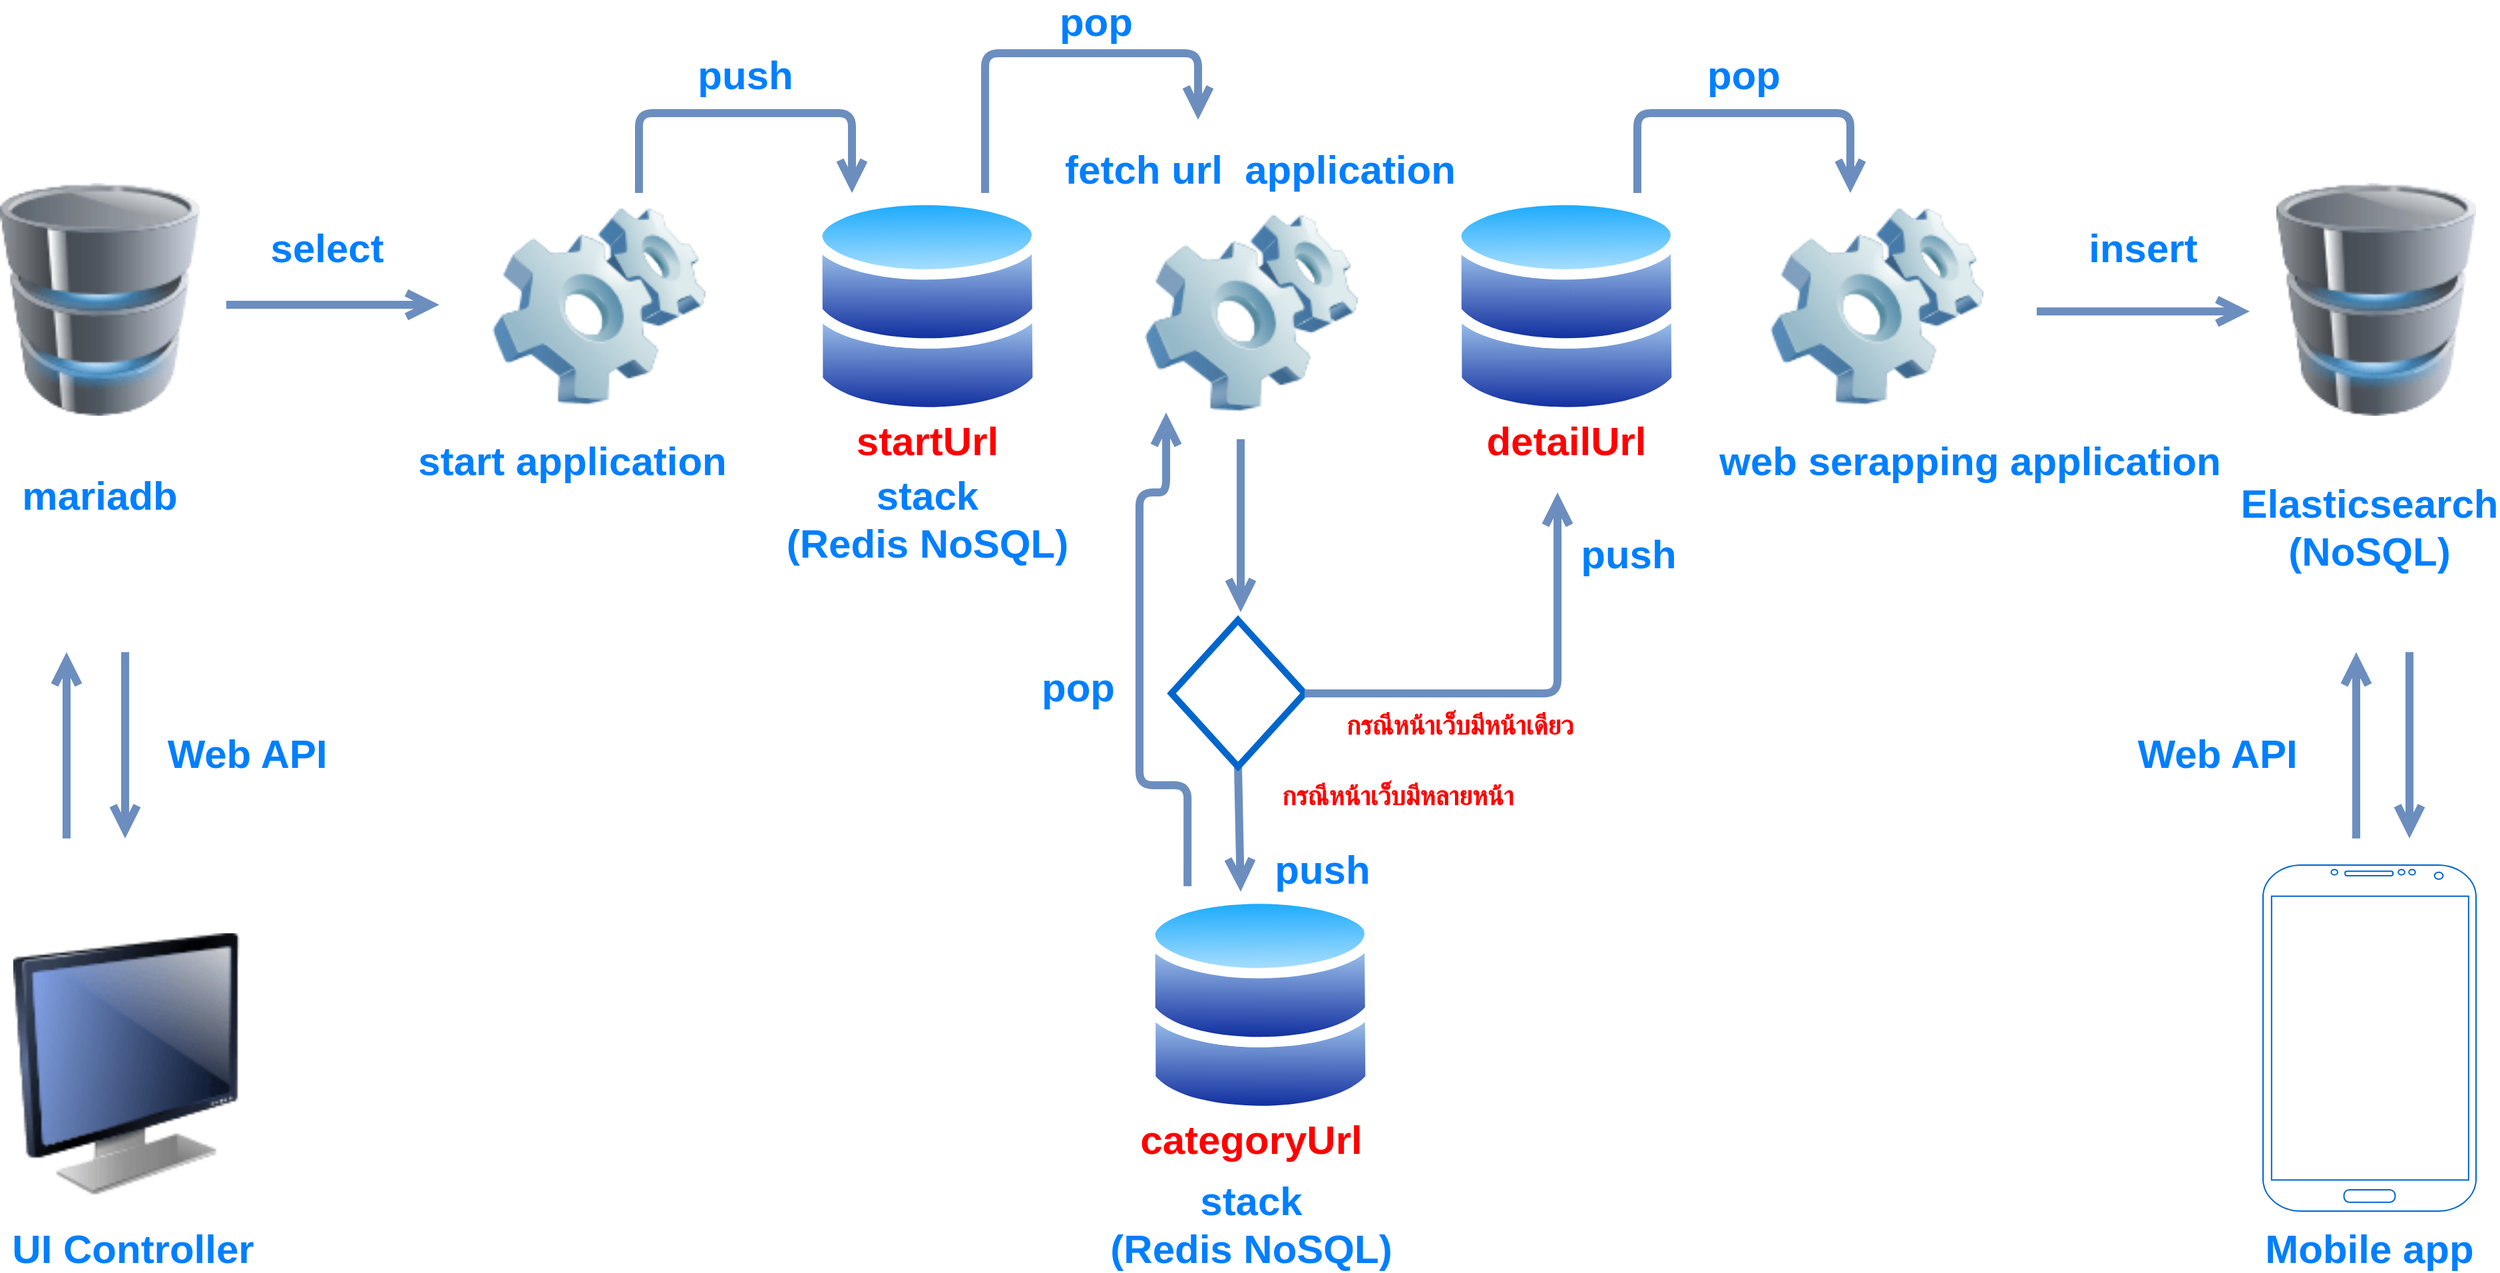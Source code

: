 <mxfile version="13.4.5" type="device"><diagram id="iQ2dLM8hV73-QOcav94n" name="Page-1"><mxGraphModel dx="3204" dy="2052" grid="1" gridSize="10" guides="1" tooltips="1" connect="1" arrows="1" fold="1" page="1" pageScale="1" pageWidth="1920" pageHeight="1200" math="0" shadow="0"><root><mxCell id="0"/><mxCell id="1" parent="0"/><mxCell id="Zpjbjc9W0eAHBtDMECOh-1" value="" style="aspect=fixed;perimeter=ellipsePerimeter;html=1;align=center;shadow=0;dashed=0;spacingTop=3;image;image=img/lib/active_directory/databases.svg;" vertex="1" parent="1"><mxGeometry x="640" y="155" width="173.47" height="170" as="geometry"/></mxCell><mxCell id="Zpjbjc9W0eAHBtDMECOh-2" value="" style="image;html=1;image=img/lib/clip_art/computers/Monitor_128x128.png" vertex="1" parent="1"><mxGeometry x="40" y="680" width="170" height="260" as="geometry"/></mxCell><mxCell id="Zpjbjc9W0eAHBtDMECOh-3" value="" style="image;html=1;image=img/lib/clip_art/computers/Software_128x128.png" vertex="1" parent="1"><mxGeometry x="400" y="160" width="160" height="160" as="geometry"/></mxCell><mxCell id="Zpjbjc9W0eAHBtDMECOh-4" value="" style="image;html=1;image=img/lib/clip_art/computers/Database_128x128.png" vertex="1" parent="1"><mxGeometry x="1740" y="130" width="150" height="210" as="geometry"/></mxCell><mxCell id="Zpjbjc9W0eAHBtDMECOh-6" value="" style="verticalLabelPosition=bottom;verticalAlign=top;html=1;shadow=0;dashed=0;strokeWidth=1;shape=mxgraph.android.phone2;strokeColor=#0066CC;" vertex="1" parent="1"><mxGeometry x="1730" y="660" width="160" height="260" as="geometry"/></mxCell><mxCell id="Zpjbjc9W0eAHBtDMECOh-7" value="" style="image;html=1;image=img/lib/clip_art/computers/Database_128x128.png" vertex="1" parent="1"><mxGeometry x="30" y="130" width="150" height="210" as="geometry"/></mxCell><mxCell id="Zpjbjc9W0eAHBtDMECOh-8" value="" style="aspect=fixed;perimeter=ellipsePerimeter;html=1;align=center;shadow=0;dashed=0;spacingTop=3;image;image=img/lib/active_directory/databases.svg;" vertex="1" parent="1"><mxGeometry x="890" y="680" width="173.47" height="170" as="geometry"/></mxCell><mxCell id="Zpjbjc9W0eAHBtDMECOh-9" value="" style="aspect=fixed;perimeter=ellipsePerimeter;html=1;align=center;shadow=0;dashed=0;spacingTop=3;image;image=img/lib/active_directory/databases.svg;" vertex="1" parent="1"><mxGeometry x="1120" y="155" width="173.47" height="170" as="geometry"/></mxCell><mxCell id="Zpjbjc9W0eAHBtDMECOh-10" value="" style="image;html=1;image=img/lib/clip_art/computers/Software_128x128.png" vertex="1" parent="1"><mxGeometry x="890" y="165" width="160" height="160" as="geometry"/></mxCell><mxCell id="Zpjbjc9W0eAHBtDMECOh-11" value="" style="image;html=1;image=img/lib/clip_art/computers/Software_128x128.png" vertex="1" parent="1"><mxGeometry x="1360" y="160" width="160" height="160" as="geometry"/></mxCell><mxCell id="Zpjbjc9W0eAHBtDMECOh-16" value="" style="endArrow=open;endFill=1;endSize=12;html=1;strokeWidth=6;fillColor=#dae8fc;strokeColor=#6c8ebf;edgeStyle=orthogonalEdgeStyle;" edge="1" parent="1"><mxGeometry width="160" relative="1" as="geometry"><mxPoint x="510" y="155" as="sourcePoint"/><mxPoint x="670" y="155" as="targetPoint"/><Array as="points"><mxPoint x="510" y="95"/><mxPoint x="670" y="95"/></Array></mxGeometry></mxCell><mxCell id="Zpjbjc9W0eAHBtDMECOh-17" value="" style="endArrow=open;endFill=1;endSize=12;html=1;strokeWidth=6;fillColor=#dae8fc;strokeColor=#6c8ebf;" edge="1" parent="1"><mxGeometry width="160" relative="1" as="geometry"><mxPoint x="80" y="640" as="sourcePoint"/><mxPoint x="80" y="500" as="targetPoint"/></mxGeometry></mxCell><mxCell id="Zpjbjc9W0eAHBtDMECOh-18" value="" style="endArrow=open;endFill=1;endSize=12;html=1;strokeWidth=6;fillColor=#dae8fc;strokeColor=#6c8ebf;" edge="1" parent="1"><mxGeometry width="160" relative="1" as="geometry"><mxPoint x="124" y="500" as="sourcePoint"/><mxPoint x="124" y="640" as="targetPoint"/></mxGeometry></mxCell><mxCell id="Zpjbjc9W0eAHBtDMECOh-19" value="" style="endArrow=open;endFill=1;endSize=12;html=1;strokeWidth=6;fillColor=#dae8fc;strokeColor=#6c8ebf;" edge="1" parent="1"><mxGeometry width="160" relative="1" as="geometry"><mxPoint x="1800" y="640" as="sourcePoint"/><mxPoint x="1800" y="500" as="targetPoint"/></mxGeometry></mxCell><mxCell id="Zpjbjc9W0eAHBtDMECOh-20" value="" style="endArrow=open;endFill=1;endSize=12;html=1;strokeWidth=6;fillColor=#dae8fc;strokeColor=#6c8ebf;" edge="1" parent="1"><mxGeometry width="160" relative="1" as="geometry"><mxPoint x="1840" y="500" as="sourcePoint"/><mxPoint x="1840" y="640" as="targetPoint"/></mxGeometry></mxCell><mxCell id="Zpjbjc9W0eAHBtDMECOh-21" value="" style="endArrow=open;endFill=1;endSize=12;html=1;strokeWidth=6;fillColor=#dae8fc;strokeColor=#6c8ebf;edgeStyle=orthogonalEdgeStyle;exitX=0.035;exitY=-0.024;exitDx=0;exitDy=0;exitPerimeter=0;" edge="1" parent="1"><mxGeometry width="160" relative="1" as="geometry"><mxPoint x="922.071" y="675.92" as="sourcePoint"/><mxPoint x="906" y="320" as="targetPoint"/><Array as="points"><mxPoint x="922" y="600"/><mxPoint x="886" y="600"/><mxPoint x="886" y="380"/><mxPoint x="906" y="380"/></Array></mxGeometry></mxCell><mxCell id="Zpjbjc9W0eAHBtDMECOh-22" value="" style="endArrow=open;endFill=1;endSize=12;html=1;strokeWidth=6;fillColor=#dae8fc;strokeColor=#6c8ebf;exitX=0.5;exitY=1;exitDx=0;exitDy=0;entryX=0.415;entryY=0;entryDx=0;entryDy=0;entryPerimeter=0;" edge="1" parent="1" source="Zpjbjc9W0eAHBtDMECOh-50" target="Zpjbjc9W0eAHBtDMECOh-8"><mxGeometry width="160" relative="1" as="geometry"><mxPoint x="870" y="420" as="sourcePoint"/><mxPoint x="960" y="670" as="targetPoint"/></mxGeometry></mxCell><mxCell id="Zpjbjc9W0eAHBtDMECOh-23" value="Web API " style="text;align=center;fontStyle=1;verticalAlign=middle;spacingLeft=3;spacingRight=3;strokeColor=none;rotatable=0;points=[[0,0.5],[1,0.5]];portConstraint=eastwest;fontSize=30;fontColor=#007FFF;" vertex="1" parent="1"><mxGeometry x="180" y="560" width="80" height="26" as="geometry"/></mxCell><mxCell id="Zpjbjc9W0eAHBtDMECOh-24" value="" style="endArrow=open;endFill=1;endSize=12;html=1;strokeWidth=6;fillColor=#dae8fc;strokeColor=#6c8ebf;" edge="1" parent="1"><mxGeometry width="160" relative="1" as="geometry"><mxPoint x="200" y="239" as="sourcePoint"/><mxPoint x="360" y="239" as="targetPoint"/></mxGeometry></mxCell><mxCell id="Zpjbjc9W0eAHBtDMECOh-25" value="" style="endArrow=open;endFill=1;endSize=12;html=1;strokeWidth=6;fillColor=#dae8fc;strokeColor=#6c8ebf;" edge="1" parent="1"><mxGeometry width="160" relative="1" as="geometry"><mxPoint x="1560" y="244" as="sourcePoint"/><mxPoint x="1720" y="244" as="targetPoint"/></mxGeometry></mxCell><mxCell id="Zpjbjc9W0eAHBtDMECOh-26" value="Web API " style="text;align=center;fontStyle=1;verticalAlign=middle;spacingLeft=3;spacingRight=3;strokeColor=none;rotatable=0;points=[[0,0.5],[1,0.5]];portConstraint=eastwest;fontSize=30;fontColor=#007FFF;" vertex="1" parent="1"><mxGeometry x="1660" y="560" width="80" height="26" as="geometry"/></mxCell><mxCell id="Zpjbjc9W0eAHBtDMECOh-27" value="" style="endArrow=open;endFill=1;endSize=12;html=1;strokeWidth=6;fillColor=#dae8fc;strokeColor=#6c8ebf;edgeStyle=orthogonalEdgeStyle;" edge="1" parent="1"><mxGeometry width="160" relative="1" as="geometry"><mxPoint x="770" y="155" as="sourcePoint"/><mxPoint x="930" y="100" as="targetPoint"/><Array as="points"><mxPoint x="770" y="50"/><mxPoint x="930" y="50"/></Array></mxGeometry></mxCell><mxCell id="Zpjbjc9W0eAHBtDMECOh-29" value="" style="endArrow=open;endFill=1;endSize=12;html=1;strokeWidth=6;fillColor=#dae8fc;strokeColor=#6c8ebf;edgeStyle=orthogonalEdgeStyle;" edge="1" parent="1"><mxGeometry width="160" relative="1" as="geometry"><mxPoint x="1260" y="155" as="sourcePoint"/><mxPoint x="1420" y="155" as="targetPoint"/><Array as="points"><mxPoint x="1260" y="95"/><mxPoint x="1420" y="95"/></Array></mxGeometry></mxCell><mxCell id="Zpjbjc9W0eAHBtDMECOh-30" value="push" style="text;align=center;fontStyle=1;verticalAlign=middle;spacingLeft=3;spacingRight=3;strokeColor=none;rotatable=0;points=[[0,0.5],[1,0.5]];portConstraint=eastwest;fontSize=30;fontColor=#007FFF;" vertex="1" parent="1"><mxGeometry x="550" y="50" width="80" height="26" as="geometry"/></mxCell><mxCell id="Zpjbjc9W0eAHBtDMECOh-31" value="pop" style="text;align=center;fontStyle=1;verticalAlign=middle;spacingLeft=3;spacingRight=3;strokeColor=none;rotatable=0;points=[[0,0.5],[1,0.5]];portConstraint=eastwest;fontSize=30;fontColor=#007FFF;" vertex="1" parent="1"><mxGeometry x="813.47" y="10" width="80" height="26" as="geometry"/></mxCell><mxCell id="Zpjbjc9W0eAHBtDMECOh-32" value="push" style="text;align=center;fontStyle=1;verticalAlign=middle;spacingLeft=3;spacingRight=3;strokeColor=none;rotatable=0;points=[[0,0.5],[1,0.5]];portConstraint=eastwest;fontSize=30;fontColor=#007FFF;" vertex="1" parent="1"><mxGeometry x="983.47" y="650" width="80" height="20" as="geometry"/></mxCell><mxCell id="Zpjbjc9W0eAHBtDMECOh-33" value="pop" style="text;align=center;fontStyle=1;verticalAlign=middle;spacingLeft=3;spacingRight=3;strokeColor=none;rotatable=0;points=[[0,0.5],[1,0.5]];portConstraint=eastwest;fontSize=30;fontColor=#007FFF;" vertex="1" parent="1"><mxGeometry x="800" y="510" width="80" height="26" as="geometry"/></mxCell><mxCell id="Zpjbjc9W0eAHBtDMECOh-34" value="pop" style="text;align=center;fontStyle=1;verticalAlign=middle;spacingLeft=3;spacingRight=3;strokeColor=none;rotatable=0;points=[[0,0.5],[1,0.5]];portConstraint=eastwest;fontSize=30;fontColor=#007FFF;" vertex="1" parent="1"><mxGeometry x="1300" y="50" width="80" height="26" as="geometry"/></mxCell><mxCell id="Zpjbjc9W0eAHBtDMECOh-35" value="push" style="text;align=center;fontStyle=1;verticalAlign=middle;spacingLeft=3;spacingRight=3;strokeColor=none;rotatable=0;points=[[0,0.5],[1,0.5]];portConstraint=eastwest;fontSize=30;fontColor=#007FFF;" vertex="1" parent="1"><mxGeometry x="1213.47" y="410" width="80" height="26" as="geometry"/></mxCell><mxCell id="Zpjbjc9W0eAHBtDMECOh-36" value="mariadb" style="text;align=center;fontStyle=1;verticalAlign=middle;spacingLeft=3;spacingRight=3;strokeColor=none;rotatable=0;points=[[0,0.5],[1,0.5]];portConstraint=eastwest;fontSize=30;fontColor=#007FFF;" vertex="1" parent="1"><mxGeometry x="65" y="366" width="80" height="26" as="geometry"/></mxCell><mxCell id="Zpjbjc9W0eAHBtDMECOh-37" value="start application" style="text;align=center;fontStyle=1;verticalAlign=middle;spacingLeft=3;spacingRight=3;strokeColor=none;rotatable=0;points=[[0,0.5],[1,0.5]];portConstraint=eastwest;fontSize=30;fontColor=#007FFF;" vertex="1" parent="1"><mxGeometry x="420" y="340" width="80" height="26" as="geometry"/></mxCell><mxCell id="Zpjbjc9W0eAHBtDMECOh-38" value="fetch url  application" style="text;align=center;fontStyle=1;verticalAlign=middle;spacingLeft=3;spacingRight=3;strokeColor=none;rotatable=0;points=[[0,0.5],[1,0.5]];portConstraint=eastwest;fontSize=30;fontColor=#007FFF;" vertex="1" parent="1"><mxGeometry x="936.74" y="121" width="80" height="26" as="geometry"/></mxCell><mxCell id="Zpjbjc9W0eAHBtDMECOh-39" value="web serapping application" style="text;align=center;fontStyle=1;verticalAlign=middle;spacingLeft=3;spacingRight=3;strokeColor=none;rotatable=0;points=[[0,0.5],[1,0.5]];portConstraint=eastwest;fontSize=30;fontColor=#007FFF;" vertex="1" parent="1"><mxGeometry x="1470" y="340" width="80" height="26" as="geometry"/></mxCell><mxCell id="Zpjbjc9W0eAHBtDMECOh-40" value="stack&#10;(Redis NoSQL)" style="text;align=center;fontStyle=1;verticalAlign=middle;spacingLeft=3;spacingRight=3;strokeColor=none;rotatable=0;points=[[0,0.5],[1,0.5]];portConstraint=eastwest;fontSize=30;fontColor=#007FFF;" vertex="1" parent="1"><mxGeometry x="686.74" y="384" width="80" height="26" as="geometry"/></mxCell><mxCell id="Zpjbjc9W0eAHBtDMECOh-42" value="stack&#10;(Redis NoSQL)" style="text;align=center;fontStyle=1;verticalAlign=middle;spacingLeft=3;spacingRight=3;strokeColor=none;rotatable=0;points=[[0,0.5],[1,0.5]];portConstraint=eastwest;fontSize=30;fontColor=#007FFF;" vertex="1" parent="1"><mxGeometry x="930" y="914" width="80" height="26" as="geometry"/></mxCell><mxCell id="Zpjbjc9W0eAHBtDMECOh-43" value="Elasticsearch&#10;(NoSQL)" style="text;align=center;fontStyle=1;verticalAlign=middle;spacingLeft=3;spacingRight=3;strokeColor=none;rotatable=0;points=[[0,0.5],[1,0.5]];portConstraint=eastwest;fontSize=30;fontColor=#007FFF;" vertex="1" parent="1"><mxGeometry x="1770" y="390" width="80" height="26" as="geometry"/></mxCell><mxCell id="Zpjbjc9W0eAHBtDMECOh-44" value="select " style="text;align=center;fontStyle=1;verticalAlign=middle;spacingLeft=3;spacingRight=3;strokeColor=none;rotatable=0;points=[[0,0.5],[1,0.5]];portConstraint=eastwest;fontSize=30;fontColor=#007FFF;" vertex="1" parent="1"><mxGeometry x="240" y="180" width="80" height="26" as="geometry"/></mxCell><mxCell id="Zpjbjc9W0eAHBtDMECOh-45" value="insert" style="text;align=center;fontStyle=1;verticalAlign=middle;spacingLeft=3;spacingRight=3;strokeColor=none;rotatable=0;points=[[0,0.5],[1,0.5]];portConstraint=eastwest;fontSize=30;fontColor=#007FFF;" vertex="1" parent="1"><mxGeometry x="1600" y="180" width="80" height="26" as="geometry"/></mxCell><mxCell id="Zpjbjc9W0eAHBtDMECOh-47" value="startUrl" style="text;align=center;fontStyle=1;verticalAlign=middle;spacingLeft=3;spacingRight=3;strokeColor=none;rotatable=0;points=[[0,0.5],[1,0.5]];portConstraint=eastwest;fontSize=30;fontColor=#FF0000;" vertex="1" parent="1"><mxGeometry x="686.74" y="325" width="80" height="26" as="geometry"/></mxCell><mxCell id="Zpjbjc9W0eAHBtDMECOh-48" value="categoryUrl" style="text;align=center;fontStyle=1;verticalAlign=middle;spacingLeft=3;spacingRight=3;strokeColor=none;rotatable=0;points=[[0,0.5],[1,0.5]];portConstraint=eastwest;fontSize=30;fontColor=#FF0000;" vertex="1" parent="1"><mxGeometry x="930" y="850" width="80" height="26" as="geometry"/></mxCell><mxCell id="Zpjbjc9W0eAHBtDMECOh-49" value="detailUrl" style="text;align=center;fontStyle=1;verticalAlign=middle;spacingLeft=3;spacingRight=3;strokeColor=none;rotatable=0;points=[[0,0.5],[1,0.5]];portConstraint=eastwest;fontSize=30;fontColor=#FF0000;" vertex="1" parent="1"><mxGeometry x="1166.74" y="325" width="80" height="26" as="geometry"/></mxCell><mxCell id="Zpjbjc9W0eAHBtDMECOh-50" value="" style="shape=rhombus;html=1;dashed=0;whitespace=wrap;perimeter=rhombusPerimeter;strokeColor=#0066CC;fontSize=30;fontColor=#FF0000;strokeWidth=5;" vertex="1" parent="1"><mxGeometry x="910" y="476" width="100" height="110" as="geometry"/></mxCell><mxCell id="Zpjbjc9W0eAHBtDMECOh-51" value="" style="endArrow=open;endFill=1;endSize=12;html=1;strokeWidth=6;fillColor=#dae8fc;strokeColor=#6c8ebf;edgeStyle=orthogonalEdgeStyle;exitX=1;exitY=0.5;exitDx=0;exitDy=0;" edge="1" parent="1" source="Zpjbjc9W0eAHBtDMECOh-50"><mxGeometry width="160" relative="1" as="geometry"><mxPoint x="1086.74" y="560" as="sourcePoint"/><mxPoint x="1200" y="380" as="targetPoint"/><Array as="points"><mxPoint x="1200" y="531"/><mxPoint x="1200" y="420"/></Array></mxGeometry></mxCell><mxCell id="Zpjbjc9W0eAHBtDMECOh-55" value="" style="endArrow=open;endFill=1;endSize=12;html=1;strokeWidth=6;fillColor=#dae8fc;strokeColor=#6c8ebf;entryX=0.415;entryY=0;entryDx=0;entryDy=0;entryPerimeter=0;" edge="1" parent="1"><mxGeometry width="160" relative="1" as="geometry"><mxPoint x="962" y="340" as="sourcePoint"/><mxPoint x="961.99" y="470" as="targetPoint"/></mxGeometry></mxCell><mxCell id="Zpjbjc9W0eAHBtDMECOh-56" value="กรณีหน้าเว็บมีหน้าเดียว" style="text;align=center;fontStyle=1;verticalAlign=middle;spacingLeft=3;spacingRight=3;strokeColor=none;rotatable=0;points=[[0,0.5],[1,0.5]];portConstraint=eastwest;fontSize=20;fontColor=#FF0000;" vertex="1" parent="1"><mxGeometry x="1086.74" y="540" width="80" height="26" as="geometry"/></mxCell><mxCell id="Zpjbjc9W0eAHBtDMECOh-57" value="กรณีหน้าเว็บมีหลายหน้า" style="text;align=center;fontStyle=1;verticalAlign=middle;spacingLeft=3;spacingRight=3;strokeColor=none;rotatable=0;points=[[0,0.5],[1,0.5]];portConstraint=eastwest;fontSize=20;fontColor=#FF0000;" vertex="1" parent="1"><mxGeometry x="1040" y="593" width="80" height="26" as="geometry"/></mxCell><mxCell id="Zpjbjc9W0eAHBtDMECOh-58" value="UI Controller" style="text;align=center;fontStyle=1;verticalAlign=middle;spacingLeft=3;spacingRight=3;strokeColor=none;rotatable=0;points=[[0,0.5],[1,0.5]];portConstraint=eastwest;fontSize=30;fontColor=#007FFF;" vertex="1" parent="1"><mxGeometry x="90" y="930" width="80" height="30" as="geometry"/></mxCell><mxCell id="Zpjbjc9W0eAHBtDMECOh-59" value="Mobile app" style="text;align=center;fontStyle=1;verticalAlign=middle;spacingLeft=3;spacingRight=3;strokeColor=none;rotatable=0;points=[[0,0.5],[1,0.5]];portConstraint=eastwest;fontSize=30;fontColor=#007FFF;" vertex="1" parent="1"><mxGeometry x="1770" y="930" width="80" height="30" as="geometry"/></mxCell></root></mxGraphModel></diagram></mxfile>
